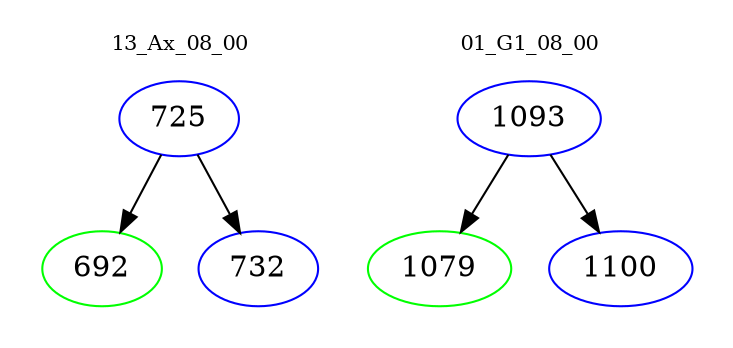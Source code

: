 digraph{
subgraph cluster_0 {
color = white
label = "13_Ax_08_00";
fontsize=10;
T0_725 [label="725", color="blue"]
T0_725 -> T0_692 [color="black"]
T0_692 [label="692", color="green"]
T0_725 -> T0_732 [color="black"]
T0_732 [label="732", color="blue"]
}
subgraph cluster_1 {
color = white
label = "01_G1_08_00";
fontsize=10;
T1_1093 [label="1093", color="blue"]
T1_1093 -> T1_1079 [color="black"]
T1_1079 [label="1079", color="green"]
T1_1093 -> T1_1100 [color="black"]
T1_1100 [label="1100", color="blue"]
}
}

